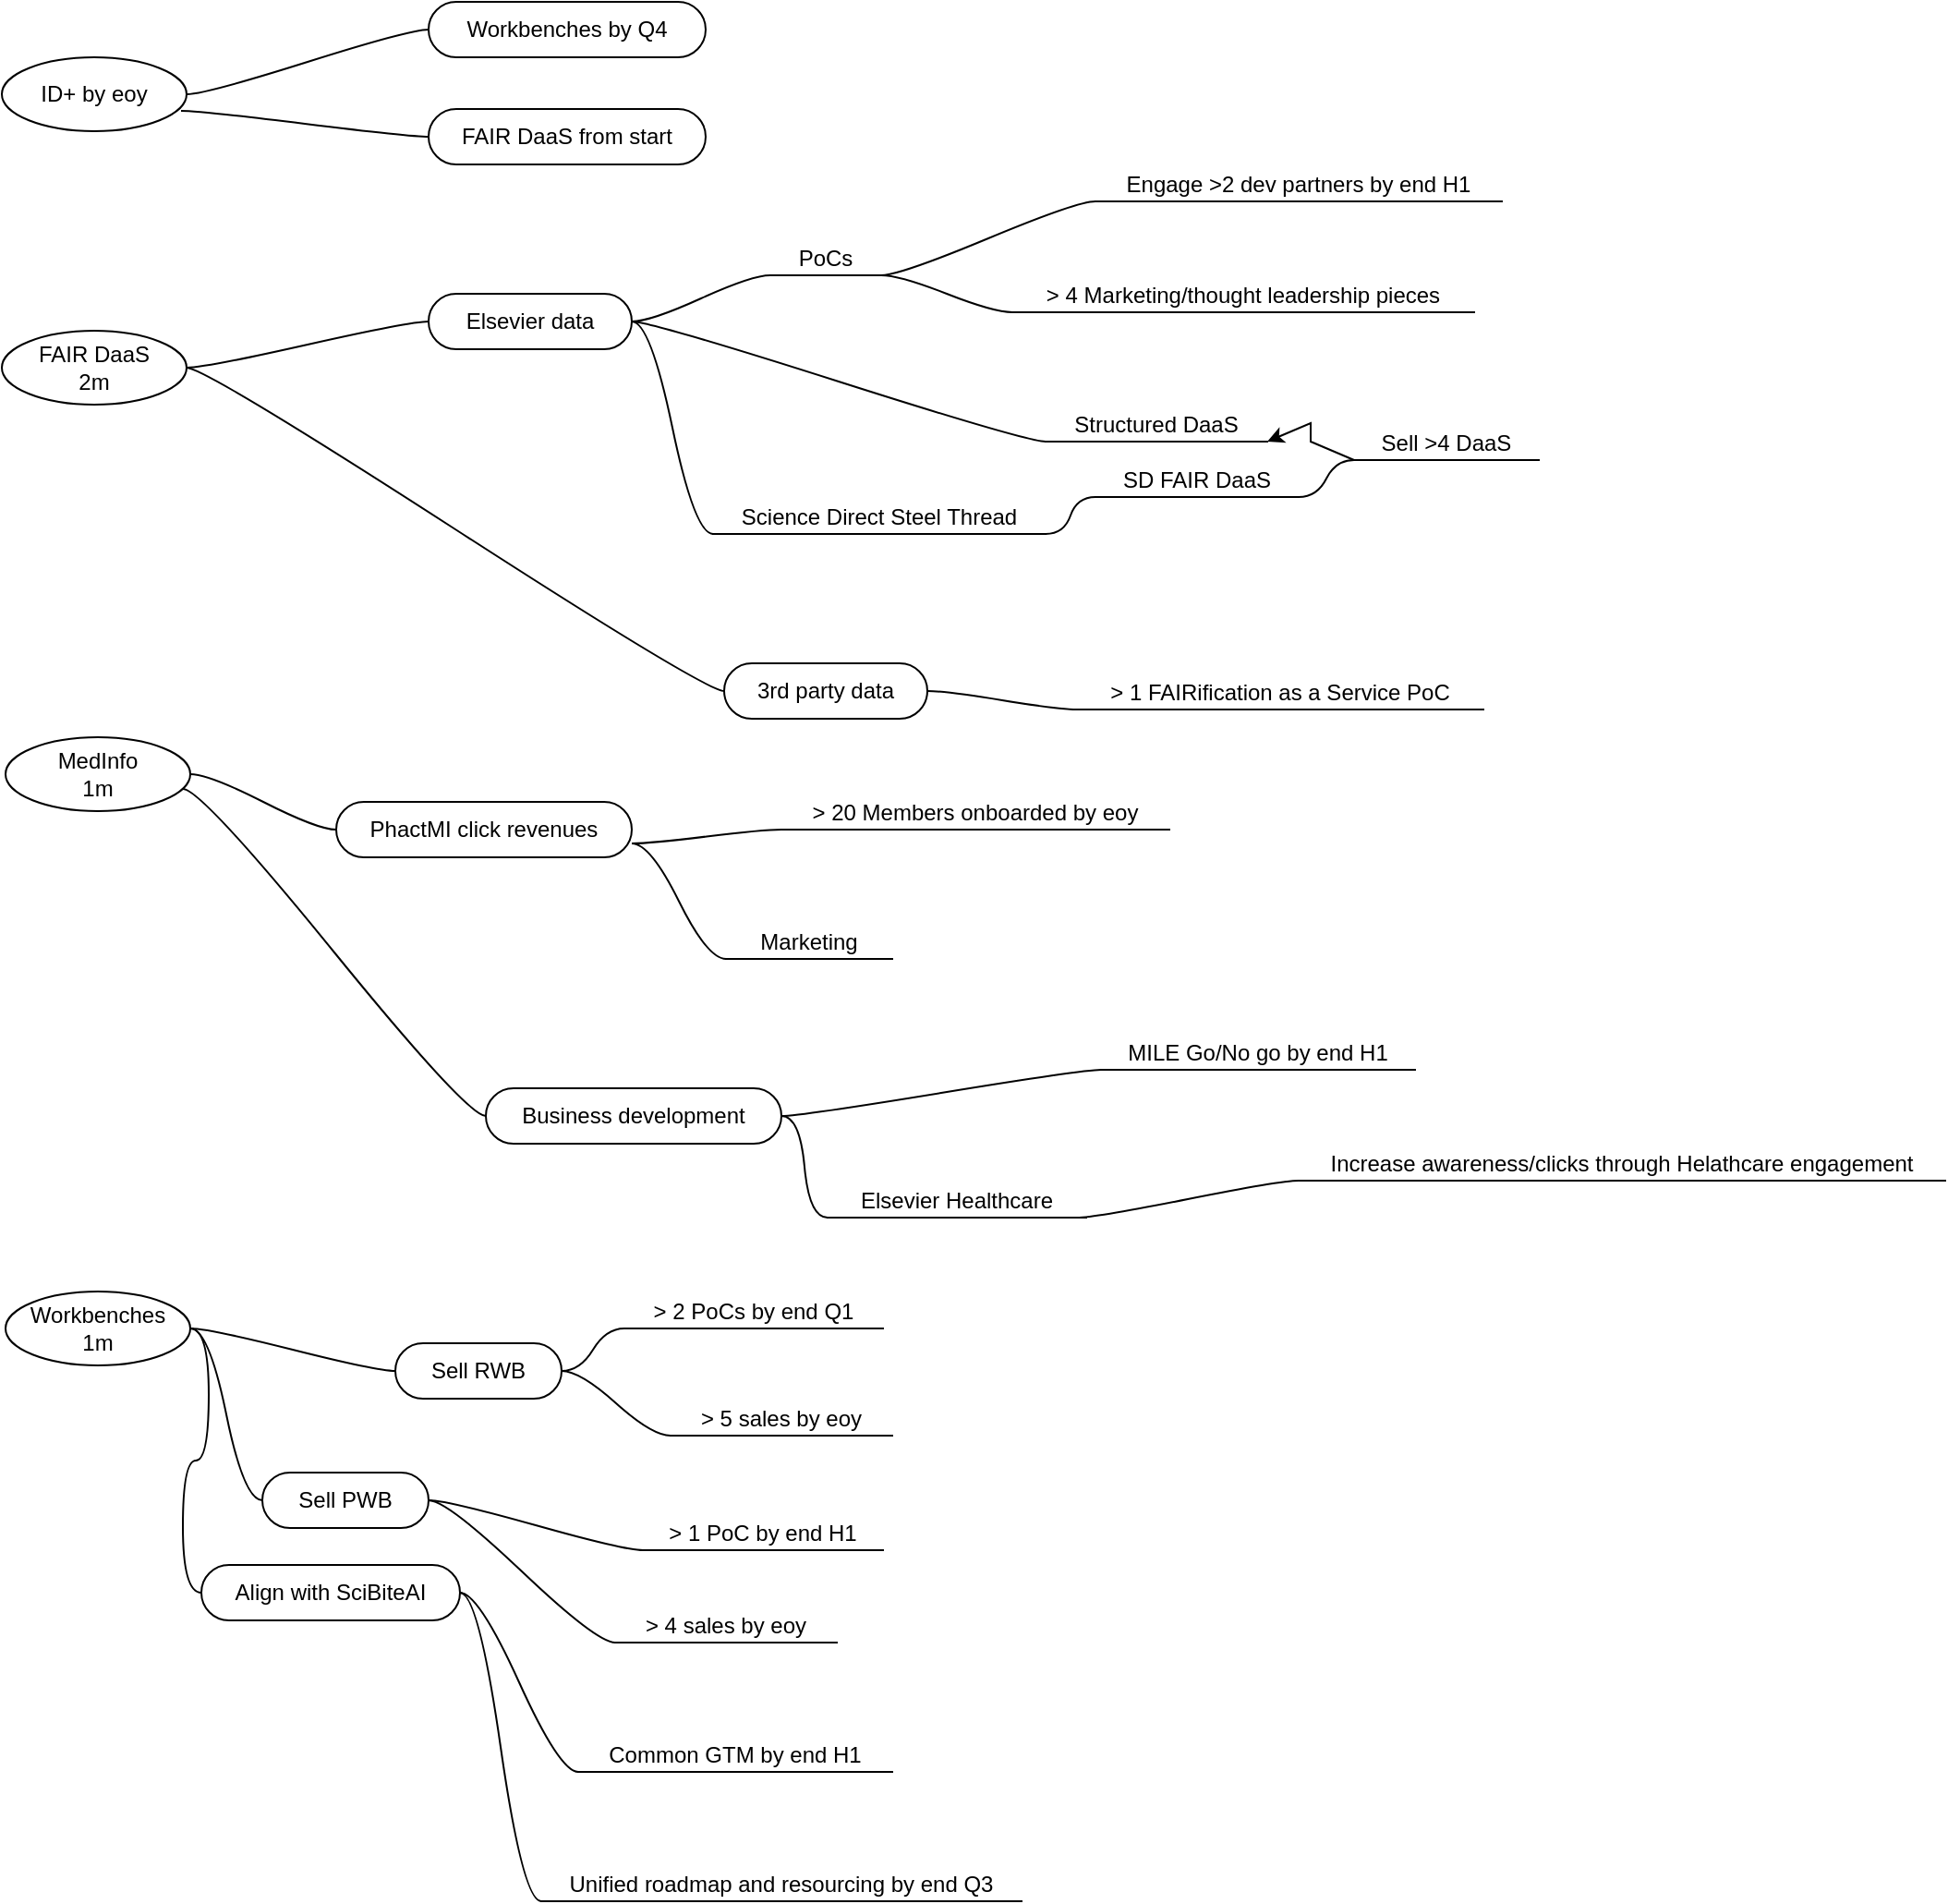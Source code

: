 <mxfile version="14.0.1" type="github">
  <diagram name="Page-1" id="9c096ad6-e400-ecc8-3e38-643d2caac077">
    <mxGraphModel dx="1688" dy="996" grid="1" gridSize="10" guides="1" tooltips="1" connect="1" arrows="1" fold="1" page="1" pageScale="1.5" pageWidth="1169" pageHeight="826" background="#ffffff" math="0" shadow="0">
      <root>
        <mxCell id="0" style=";html=1;" />
        <mxCell id="1" style=";html=1;" parent="0" />
        <mxCell id="VNJ8gfQmrt9jjYB3RItG-12" value="ID+ by eoy" style="ellipse;whiteSpace=wrap;html=1;align=center;newEdgeStyle={&quot;edgeStyle&quot;:&quot;entityRelationEdgeStyle&quot;,&quot;startArrow&quot;:&quot;none&quot;,&quot;endArrow&quot;:&quot;none&quot;,&quot;segment&quot;:10,&quot;curved&quot;:1};treeFolding=1;treeMoving=1;" vertex="1" parent="1">
          <mxGeometry x="128" y="72" width="100" height="40" as="geometry" />
        </mxCell>
        <mxCell id="VNJ8gfQmrt9jjYB3RItG-13" value="FAIR DaaS&lt;br&gt;2m" style="ellipse;whiteSpace=wrap;html=1;align=center;newEdgeStyle={&quot;edgeStyle&quot;:&quot;entityRelationEdgeStyle&quot;,&quot;startArrow&quot;:&quot;none&quot;,&quot;endArrow&quot;:&quot;none&quot;,&quot;segment&quot;:10,&quot;curved&quot;:1};treeFolding=1;treeMoving=1;" vertex="1" parent="1">
          <mxGeometry x="128" y="220" width="100" height="40" as="geometry" />
        </mxCell>
        <mxCell id="VNJ8gfQmrt9jjYB3RItG-14" value="MedInfo&lt;br&gt;1m" style="ellipse;whiteSpace=wrap;html=1;align=center;newEdgeStyle={&quot;edgeStyle&quot;:&quot;entityRelationEdgeStyle&quot;,&quot;startArrow&quot;:&quot;none&quot;,&quot;endArrow&quot;:&quot;none&quot;,&quot;segment&quot;:10,&quot;curved&quot;:1};treeFolding=1;treeMoving=1;" vertex="1" parent="1">
          <mxGeometry x="130" y="440" width="100" height="40" as="geometry" />
        </mxCell>
        <mxCell id="VNJ8gfQmrt9jjYB3RItG-15" value="Workbenches&lt;br&gt;1m" style="ellipse;whiteSpace=wrap;html=1;align=center;newEdgeStyle={&quot;edgeStyle&quot;:&quot;entityRelationEdgeStyle&quot;,&quot;startArrow&quot;:&quot;none&quot;,&quot;endArrow&quot;:&quot;none&quot;,&quot;segment&quot;:10,&quot;curved&quot;:1};treeFolding=1;treeMoving=1;" vertex="1" parent="1">
          <mxGeometry x="130" y="740" width="100" height="40" as="geometry" />
        </mxCell>
        <mxCell id="VNJ8gfQmrt9jjYB3RItG-16" style="edgeStyle=orthogonalEdgeStyle;rounded=0;orthogonalLoop=1;jettySize=auto;html=1;exitX=0.5;exitY=1;exitDx=0;exitDy=0;" edge="1" parent="1" source="VNJ8gfQmrt9jjYB3RItG-12" target="VNJ8gfQmrt9jjYB3RItG-12">
          <mxGeometry relative="1" as="geometry" />
        </mxCell>
        <mxCell id="VNJ8gfQmrt9jjYB3RItG-18" value="Workbenches by Q4" style="whiteSpace=wrap;html=1;rounded=1;arcSize=50;align=center;verticalAlign=middle;strokeWidth=1;autosize=1;spacing=4;treeFolding=1;treeMoving=1;newEdgeStyle={&quot;edgeStyle&quot;:&quot;entityRelationEdgeStyle&quot;,&quot;startArrow&quot;:&quot;none&quot;,&quot;endArrow&quot;:&quot;none&quot;,&quot;segment&quot;:10,&quot;curved&quot;:1};" vertex="1" parent="1">
          <mxGeometry x="359" y="42" width="150" height="30" as="geometry" />
        </mxCell>
        <mxCell id="VNJ8gfQmrt9jjYB3RItG-19" value="" style="edgeStyle=entityRelationEdgeStyle;startArrow=none;endArrow=none;segment=10;curved=1;" edge="1" target="VNJ8gfQmrt9jjYB3RItG-18" parent="1">
          <mxGeometry relative="1" as="geometry">
            <mxPoint x="228" y="92" as="sourcePoint" />
          </mxGeometry>
        </mxCell>
        <mxCell id="VNJ8gfQmrt9jjYB3RItG-20" value="FAIR DaaS from start" style="whiteSpace=wrap;html=1;rounded=1;arcSize=50;align=center;verticalAlign=middle;strokeWidth=1;autosize=1;spacing=4;treeFolding=1;treeMoving=1;newEdgeStyle={&quot;edgeStyle&quot;:&quot;entityRelationEdgeStyle&quot;,&quot;startArrow&quot;:&quot;none&quot;,&quot;endArrow&quot;:&quot;none&quot;,&quot;segment&quot;:10,&quot;curved&quot;:1};" vertex="1" parent="1">
          <mxGeometry x="359" y="100" width="150" height="30" as="geometry" />
        </mxCell>
        <mxCell id="VNJ8gfQmrt9jjYB3RItG-21" value="" style="edgeStyle=entityRelationEdgeStyle;startArrow=none;endArrow=none;segment=10;curved=1;exitX=0.97;exitY=0.725;exitDx=0;exitDy=0;exitPerimeter=0;" edge="1" target="VNJ8gfQmrt9jjYB3RItG-20" parent="1" source="VNJ8gfQmrt9jjYB3RItG-12">
          <mxGeometry relative="1" as="geometry">
            <mxPoint x="218" y="142" as="sourcePoint" />
          </mxGeometry>
        </mxCell>
        <mxCell id="VNJ8gfQmrt9jjYB3RItG-22" value="Elsevier data" style="whiteSpace=wrap;html=1;rounded=1;arcSize=50;align=center;verticalAlign=middle;strokeWidth=1;autosize=1;spacing=4;treeFolding=1;treeMoving=1;newEdgeStyle={&quot;edgeStyle&quot;:&quot;entityRelationEdgeStyle&quot;,&quot;startArrow&quot;:&quot;none&quot;,&quot;endArrow&quot;:&quot;none&quot;,&quot;segment&quot;:10,&quot;curved&quot;:1};" vertex="1" parent="1">
          <mxGeometry x="359" y="200" width="110" height="30" as="geometry" />
        </mxCell>
        <mxCell id="VNJ8gfQmrt9jjYB3RItG-23" value="" style="edgeStyle=entityRelationEdgeStyle;startArrow=none;endArrow=none;segment=10;curved=1;entryX=0;entryY=0.5;entryDx=0;entryDy=0;exitX=1;exitY=0.5;exitDx=0;exitDy=0;" edge="1" target="VNJ8gfQmrt9jjYB3RItG-22" parent="1" source="VNJ8gfQmrt9jjYB3RItG-13">
          <mxGeometry relative="1" as="geometry">
            <mxPoint x="230" y="340" as="sourcePoint" />
          </mxGeometry>
        </mxCell>
        <mxCell id="VNJ8gfQmrt9jjYB3RItG-24" value="PoCs" style="whiteSpace=wrap;html=1;shape=partialRectangle;top=0;left=0;bottom=1;right=0;points=[[0,1],[1,1]];fillColor=none;align=center;verticalAlign=bottom;routingCenterY=0.5;snapToPoint=1;recursiveResize=0;autosize=1;treeFolding=1;treeMoving=1;newEdgeStyle={&quot;edgeStyle&quot;:&quot;entityRelationEdgeStyle&quot;,&quot;startArrow&quot;:&quot;none&quot;,&quot;endArrow&quot;:&quot;none&quot;,&quot;segment&quot;:10,&quot;curved&quot;:1};" vertex="1" parent="1">
          <mxGeometry x="544" y="170" width="60" height="20" as="geometry" />
        </mxCell>
        <mxCell id="VNJ8gfQmrt9jjYB3RItG-25" value="" style="edgeStyle=entityRelationEdgeStyle;startArrow=none;endArrow=none;segment=10;curved=1;exitX=1;exitY=0.5;exitDx=0;exitDy=0;" edge="1" target="VNJ8gfQmrt9jjYB3RItG-24" parent="1" source="VNJ8gfQmrt9jjYB3RItG-22">
          <mxGeometry relative="1" as="geometry">
            <mxPoint x="490" y="310" as="sourcePoint" />
          </mxGeometry>
        </mxCell>
        <mxCell id="VNJ8gfQmrt9jjYB3RItG-26" value="Structured DaaS" style="whiteSpace=wrap;html=1;shape=partialRectangle;top=0;left=0;bottom=1;right=0;points=[[0,1],[1,1]];fillColor=none;align=center;verticalAlign=bottom;routingCenterY=0.5;snapToPoint=1;recursiveResize=0;autosize=1;treeFolding=1;treeMoving=1;newEdgeStyle={&quot;edgeStyle&quot;:&quot;entityRelationEdgeStyle&quot;,&quot;startArrow&quot;:&quot;none&quot;,&quot;endArrow&quot;:&quot;none&quot;,&quot;segment&quot;:10,&quot;curved&quot;:1};" vertex="1" parent="1">
          <mxGeometry x="693" y="260" width="120" height="20" as="geometry" />
        </mxCell>
        <mxCell id="VNJ8gfQmrt9jjYB3RItG-27" value="" style="edgeStyle=entityRelationEdgeStyle;startArrow=none;endArrow=none;segment=10;curved=1;exitX=1;exitY=0.5;exitDx=0;exitDy=0;" edge="1" target="VNJ8gfQmrt9jjYB3RItG-26" parent="1" source="VNJ8gfQmrt9jjYB3RItG-22">
          <mxGeometry relative="1" as="geometry">
            <mxPoint x="210" y="130.5" as="sourcePoint" />
          </mxGeometry>
        </mxCell>
        <mxCell id="VNJ8gfQmrt9jjYB3RItG-28" value="Science Direct Steel Thread" style="whiteSpace=wrap;html=1;shape=partialRectangle;top=0;left=0;bottom=1;right=0;points=[[0,1],[1,1]];fillColor=none;align=center;verticalAlign=bottom;routingCenterY=0.5;snapToPoint=1;recursiveResize=0;autosize=1;treeFolding=1;treeMoving=1;newEdgeStyle={&quot;edgeStyle&quot;:&quot;entityRelationEdgeStyle&quot;,&quot;startArrow&quot;:&quot;none&quot;,&quot;endArrow&quot;:&quot;none&quot;,&quot;segment&quot;:10,&quot;curved&quot;:1};" vertex="1" parent="1">
          <mxGeometry x="513" y="310" width="180" height="20" as="geometry" />
        </mxCell>
        <mxCell id="VNJ8gfQmrt9jjYB3RItG-29" value="" style="edgeStyle=entityRelationEdgeStyle;startArrow=none;endArrow=none;segment=10;curved=1;exitX=1;exitY=0.5;exitDx=0;exitDy=0;" edge="1" target="VNJ8gfQmrt9jjYB3RItG-28" parent="1" source="VNJ8gfQmrt9jjYB3RItG-22">
          <mxGeometry relative="1" as="geometry">
            <mxPoint x="750" y="570" as="sourcePoint" />
          </mxGeometry>
        </mxCell>
        <mxCell id="VNJ8gfQmrt9jjYB3RItG-30" value="SD FAIR DaaS" style="whiteSpace=wrap;html=1;shape=partialRectangle;top=0;left=0;bottom=1;right=0;points=[[0,1],[1,1]];fillColor=none;align=center;verticalAlign=bottom;routingCenterY=0.5;snapToPoint=1;recursiveResize=0;autosize=1;treeFolding=1;treeMoving=1;newEdgeStyle={&quot;edgeStyle&quot;:&quot;entityRelationEdgeStyle&quot;,&quot;startArrow&quot;:&quot;none&quot;,&quot;endArrow&quot;:&quot;none&quot;,&quot;segment&quot;:10,&quot;curved&quot;:1};" vertex="1" parent="1">
          <mxGeometry x="720" y="290" width="110" height="20" as="geometry" />
        </mxCell>
        <mxCell id="VNJ8gfQmrt9jjYB3RItG-31" value="" style="edgeStyle=entityRelationEdgeStyle;startArrow=none;endArrow=none;segment=10;curved=1;exitX=1;exitY=1;exitDx=0;exitDy=0;" edge="1" target="VNJ8gfQmrt9jjYB3RItG-30" parent="1" source="VNJ8gfQmrt9jjYB3RItG-28">
          <mxGeometry relative="1" as="geometry">
            <mxPoint x="750" y="540" as="sourcePoint" />
          </mxGeometry>
        </mxCell>
        <mxCell id="VNJ8gfQmrt9jjYB3RItG-34" value="3rd party data" style="whiteSpace=wrap;html=1;rounded=1;arcSize=50;align=center;verticalAlign=middle;strokeWidth=1;autosize=1;spacing=4;treeFolding=1;treeMoving=1;newEdgeStyle={&quot;edgeStyle&quot;:&quot;entityRelationEdgeStyle&quot;,&quot;startArrow&quot;:&quot;none&quot;,&quot;endArrow&quot;:&quot;none&quot;,&quot;segment&quot;:10,&quot;curved&quot;:1};" vertex="1" parent="1">
          <mxGeometry x="519" y="400" width="110" height="30" as="geometry" />
        </mxCell>
        <mxCell id="VNJ8gfQmrt9jjYB3RItG-35" value="" style="edgeStyle=entityRelationEdgeStyle;startArrow=none;endArrow=none;segment=10;curved=1;exitX=1;exitY=0.5;exitDx=0;exitDy=0;" edge="1" target="VNJ8gfQmrt9jjYB3RItG-34" parent="1" source="VNJ8gfQmrt9jjYB3RItG-13">
          <mxGeometry relative="1" as="geometry">
            <mxPoint x="172" y="450" as="sourcePoint" />
          </mxGeometry>
        </mxCell>
        <mxCell id="VNJ8gfQmrt9jjYB3RItG-36" value="PhactMI click revenues" style="whiteSpace=wrap;html=1;rounded=1;arcSize=50;align=center;verticalAlign=middle;strokeWidth=1;autosize=1;spacing=4;treeFolding=1;treeMoving=1;newEdgeStyle={&quot;edgeStyle&quot;:&quot;entityRelationEdgeStyle&quot;,&quot;startArrow&quot;:&quot;none&quot;,&quot;endArrow&quot;:&quot;none&quot;,&quot;segment&quot;:10,&quot;curved&quot;:1};" vertex="1" parent="1">
          <mxGeometry x="309" y="475" width="160" height="30" as="geometry" />
        </mxCell>
        <mxCell id="VNJ8gfQmrt9jjYB3RItG-37" value="" style="edgeStyle=entityRelationEdgeStyle;startArrow=none;endArrow=none;segment=10;curved=1;exitX=1;exitY=0.5;exitDx=0;exitDy=0;" edge="1" target="VNJ8gfQmrt9jjYB3RItG-36" parent="1" source="VNJ8gfQmrt9jjYB3RItG-14">
          <mxGeometry relative="1" as="geometry">
            <mxPoint x="760" y="510" as="sourcePoint" />
          </mxGeometry>
        </mxCell>
        <mxCell id="VNJ8gfQmrt9jjYB3RItG-39" value="Elsevier Healthcare" style="whiteSpace=wrap;html=1;shape=partialRectangle;top=0;left=0;bottom=1;right=0;points=[[0,1],[1,1]];fillColor=none;align=center;verticalAlign=bottom;routingCenterY=0.5;snapToPoint=1;recursiveResize=0;autosize=1;treeFolding=1;treeMoving=1;newEdgeStyle={&quot;edgeStyle&quot;:&quot;entityRelationEdgeStyle&quot;,&quot;startArrow&quot;:&quot;none&quot;,&quot;endArrow&quot;:&quot;none&quot;,&quot;segment&quot;:10,&quot;curved&quot;:1};" vertex="1" parent="1">
          <mxGeometry x="575" y="680" width="140" height="20" as="geometry" />
        </mxCell>
        <mxCell id="VNJ8gfQmrt9jjYB3RItG-40" value="" style="edgeStyle=entityRelationEdgeStyle;startArrow=none;endArrow=none;segment=10;curved=1;exitX=1;exitY=0.5;exitDx=0;exitDy=0;" edge="1" target="VNJ8gfQmrt9jjYB3RItG-39" parent="1" source="VNJ8gfQmrt9jjYB3RItG-45">
          <mxGeometry relative="1" as="geometry">
            <mxPoint x="740" y="500" as="sourcePoint" />
          </mxGeometry>
        </mxCell>
        <mxCell id="VNJ8gfQmrt9jjYB3RItG-41" value="&amp;gt; 20 Members onboarded by eoy" style="whiteSpace=wrap;html=1;shape=partialRectangle;top=0;left=0;bottom=1;right=0;points=[[0,1],[1,1]];fillColor=none;align=center;verticalAlign=bottom;routingCenterY=0.5;snapToPoint=1;recursiveResize=0;autosize=1;treeFolding=1;treeMoving=1;newEdgeStyle={&quot;edgeStyle&quot;:&quot;entityRelationEdgeStyle&quot;,&quot;startArrow&quot;:&quot;none&quot;,&quot;endArrow&quot;:&quot;none&quot;,&quot;segment&quot;:10,&quot;curved&quot;:1};" vertex="1" parent="1">
          <mxGeometry x="550" y="470" width="210" height="20" as="geometry" />
        </mxCell>
        <mxCell id="VNJ8gfQmrt9jjYB3RItG-42" value="" style="edgeStyle=entityRelationEdgeStyle;startArrow=none;endArrow=none;segment=10;curved=1;exitX=1;exitY=0.75;exitDx=0;exitDy=0;" edge="1" target="VNJ8gfQmrt9jjYB3RItG-41" parent="1" source="VNJ8gfQmrt9jjYB3RItG-36">
          <mxGeometry relative="1" as="geometry">
            <mxPoint x="450" y="640" as="sourcePoint" />
          </mxGeometry>
        </mxCell>
        <mxCell id="VNJ8gfQmrt9jjYB3RItG-43" value="Marketing" style="whiteSpace=wrap;html=1;shape=partialRectangle;top=0;left=0;bottom=1;right=0;points=[[0,1],[1,1]];fillColor=none;align=center;verticalAlign=bottom;routingCenterY=0.5;snapToPoint=1;recursiveResize=0;autosize=1;treeFolding=1;treeMoving=1;newEdgeStyle={&quot;edgeStyle&quot;:&quot;entityRelationEdgeStyle&quot;,&quot;startArrow&quot;:&quot;none&quot;,&quot;endArrow&quot;:&quot;none&quot;,&quot;segment&quot;:10,&quot;curved&quot;:1};" vertex="1" parent="1">
          <mxGeometry x="520" y="540" width="90" height="20" as="geometry" />
        </mxCell>
        <mxCell id="VNJ8gfQmrt9jjYB3RItG-44" value="" style="edgeStyle=entityRelationEdgeStyle;startArrow=none;endArrow=none;segment=10;curved=1;exitX=1;exitY=0.75;exitDx=0;exitDy=0;" edge="1" target="VNJ8gfQmrt9jjYB3RItG-43" parent="1" source="VNJ8gfQmrt9jjYB3RItG-36">
          <mxGeometry relative="1" as="geometry">
            <mxPoint x="386" y="620" as="sourcePoint" />
          </mxGeometry>
        </mxCell>
        <mxCell id="VNJ8gfQmrt9jjYB3RItG-45" value="Business development" style="whiteSpace=wrap;html=1;rounded=1;arcSize=50;align=center;verticalAlign=middle;strokeWidth=1;autosize=1;spacing=4;treeFolding=1;treeMoving=1;newEdgeStyle={&quot;edgeStyle&quot;:&quot;entityRelationEdgeStyle&quot;,&quot;startArrow&quot;:&quot;none&quot;,&quot;endArrow&quot;:&quot;none&quot;,&quot;segment&quot;:10,&quot;curved&quot;:1};" vertex="1" parent="1">
          <mxGeometry x="390" y="630" width="160" height="30" as="geometry" />
        </mxCell>
        <mxCell id="VNJ8gfQmrt9jjYB3RItG-46" value="" style="edgeStyle=entityRelationEdgeStyle;startArrow=none;endArrow=none;segment=10;curved=1;exitX=0.96;exitY=0.7;exitDx=0;exitDy=0;exitPerimeter=0;" edge="1" target="VNJ8gfQmrt9jjYB3RItG-45" parent="1" source="VNJ8gfQmrt9jjYB3RItG-14">
          <mxGeometry relative="1" as="geometry">
            <mxPoint x="80" y="710" as="sourcePoint" />
          </mxGeometry>
        </mxCell>
        <mxCell id="VNJ8gfQmrt9jjYB3RItG-47" value="MILE Go/No go by end H1" style="whiteSpace=wrap;html=1;shape=partialRectangle;top=0;left=0;bottom=1;right=0;points=[[0,1],[1,1]];fillColor=none;align=center;verticalAlign=bottom;routingCenterY=0.5;snapToPoint=1;recursiveResize=0;autosize=1;treeFolding=1;treeMoving=1;newEdgeStyle={&quot;edgeStyle&quot;:&quot;entityRelationEdgeStyle&quot;,&quot;startArrow&quot;:&quot;none&quot;,&quot;endArrow&quot;:&quot;none&quot;,&quot;segment&quot;:10,&quot;curved&quot;:1};" vertex="1" parent="1">
          <mxGeometry x="723" y="600" width="170" height="20" as="geometry" />
        </mxCell>
        <mxCell id="VNJ8gfQmrt9jjYB3RItG-48" value="" style="edgeStyle=entityRelationEdgeStyle;startArrow=none;endArrow=none;segment=10;curved=1;" edge="1" target="VNJ8gfQmrt9jjYB3RItG-47" parent="1" source="VNJ8gfQmrt9jjYB3RItG-45">
          <mxGeometry relative="1" as="geometry">
            <mxPoint x="740" y="480" as="sourcePoint" />
          </mxGeometry>
        </mxCell>
        <mxCell id="VNJ8gfQmrt9jjYB3RItG-50" value="Sell RWB" style="whiteSpace=wrap;html=1;rounded=1;arcSize=50;align=center;verticalAlign=middle;strokeWidth=1;autosize=1;spacing=4;treeFolding=1;treeMoving=1;newEdgeStyle={&quot;edgeStyle&quot;:&quot;entityRelationEdgeStyle&quot;,&quot;startArrow&quot;:&quot;none&quot;,&quot;endArrow&quot;:&quot;none&quot;,&quot;segment&quot;:10,&quot;curved&quot;:1};" vertex="1" parent="1">
          <mxGeometry x="341" y="768" width="90" height="30" as="geometry" />
        </mxCell>
        <mxCell id="VNJ8gfQmrt9jjYB3RItG-51" value="" style="edgeStyle=entityRelationEdgeStyle;startArrow=none;endArrow=none;segment=10;curved=1;exitX=1;exitY=0.5;exitDx=0;exitDy=0;" edge="1" target="VNJ8gfQmrt9jjYB3RItG-50" parent="1" source="VNJ8gfQmrt9jjYB3RItG-15">
          <mxGeometry relative="1" as="geometry">
            <mxPoint x="310" y="810" as="sourcePoint" />
          </mxGeometry>
        </mxCell>
        <mxCell id="VNJ8gfQmrt9jjYB3RItG-52" value="Sell PWB" style="whiteSpace=wrap;html=1;rounded=1;arcSize=50;align=center;verticalAlign=middle;strokeWidth=1;autosize=1;spacing=4;treeFolding=1;treeMoving=1;newEdgeStyle={&quot;edgeStyle&quot;:&quot;entityRelationEdgeStyle&quot;,&quot;startArrow&quot;:&quot;none&quot;,&quot;endArrow&quot;:&quot;none&quot;,&quot;segment&quot;:10,&quot;curved&quot;:1};" vertex="1" parent="1">
          <mxGeometry x="269" y="838" width="90" height="30" as="geometry" />
        </mxCell>
        <mxCell id="VNJ8gfQmrt9jjYB3RItG-53" value="" style="edgeStyle=entityRelationEdgeStyle;startArrow=none;endArrow=none;segment=10;curved=1;" edge="1" target="VNJ8gfQmrt9jjYB3RItG-52" parent="1">
          <mxGeometry relative="1" as="geometry">
            <mxPoint x="230" y="760" as="sourcePoint" />
          </mxGeometry>
        </mxCell>
        <mxCell id="VNJ8gfQmrt9jjYB3RItG-56" value="Engage &amp;gt;2 dev partners by end H1" style="whiteSpace=wrap;html=1;shape=partialRectangle;top=0;left=0;bottom=1;right=0;points=[[0,1],[1,1]];fillColor=none;align=center;verticalAlign=bottom;routingCenterY=0.5;snapToPoint=1;recursiveResize=0;autosize=1;treeFolding=1;treeMoving=1;newEdgeStyle={&quot;edgeStyle&quot;:&quot;entityRelationEdgeStyle&quot;,&quot;startArrow&quot;:&quot;none&quot;,&quot;endArrow&quot;:&quot;none&quot;,&quot;segment&quot;:10,&quot;curved&quot;:1};" vertex="1" parent="1">
          <mxGeometry x="720" y="130" width="220" height="20" as="geometry" />
        </mxCell>
        <mxCell id="VNJ8gfQmrt9jjYB3RItG-57" value="" style="edgeStyle=entityRelationEdgeStyle;startArrow=none;endArrow=none;segment=10;curved=1;exitX=1;exitY=1;exitDx=0;exitDy=0;" edge="1" target="VNJ8gfQmrt9jjYB3RItG-56" parent="1" source="VNJ8gfQmrt9jjYB3RItG-24">
          <mxGeometry relative="1" as="geometry">
            <mxPoint x="633" y="190" as="sourcePoint" />
          </mxGeometry>
        </mxCell>
        <mxCell id="VNJ8gfQmrt9jjYB3RItG-58" value="&amp;gt; 4 Marketing/thought leadership pieces" style="whiteSpace=wrap;html=1;shape=partialRectangle;top=0;left=0;bottom=1;right=0;points=[[0,1],[1,1]];fillColor=none;align=center;verticalAlign=bottom;routingCenterY=0.5;snapToPoint=1;recursiveResize=0;autosize=1;treeFolding=1;treeMoving=1;newEdgeStyle={&quot;edgeStyle&quot;:&quot;entityRelationEdgeStyle&quot;,&quot;startArrow&quot;:&quot;none&quot;,&quot;endArrow&quot;:&quot;none&quot;,&quot;segment&quot;:10,&quot;curved&quot;:1};" vertex="1" parent="1">
          <mxGeometry x="675" y="190" width="250" height="20" as="geometry" />
        </mxCell>
        <mxCell id="VNJ8gfQmrt9jjYB3RItG-59" value="" style="edgeStyle=entityRelationEdgeStyle;startArrow=none;endArrow=none;segment=10;curved=1;exitX=1;exitY=1;exitDx=0;exitDy=0;" edge="1" target="VNJ8gfQmrt9jjYB3RItG-58" parent="1" source="VNJ8gfQmrt9jjYB3RItG-24">
          <mxGeometry relative="1" as="geometry">
            <mxPoint x="641" y="190" as="sourcePoint" />
          </mxGeometry>
        </mxCell>
        <mxCell id="VNJ8gfQmrt9jjYB3RItG-62" value="&amp;gt; 1 FAIRification as a Service PoC" style="whiteSpace=wrap;html=1;shape=partialRectangle;top=0;left=0;bottom=1;right=0;points=[[0,1],[1,1]];fillColor=none;align=center;verticalAlign=bottom;routingCenterY=0.5;snapToPoint=1;recursiveResize=0;autosize=1;treeFolding=1;treeMoving=1;newEdgeStyle={&quot;edgeStyle&quot;:&quot;entityRelationEdgeStyle&quot;,&quot;startArrow&quot;:&quot;none&quot;,&quot;endArrow&quot;:&quot;none&quot;,&quot;segment&quot;:10,&quot;curved&quot;:1};" vertex="1" parent="1">
          <mxGeometry x="710" y="405" width="220" height="20" as="geometry" />
        </mxCell>
        <mxCell id="VNJ8gfQmrt9jjYB3RItG-63" value="" style="edgeStyle=entityRelationEdgeStyle;startArrow=none;endArrow=none;segment=10;curved=1;exitX=1;exitY=0.5;exitDx=0;exitDy=0;" edge="1" target="VNJ8gfQmrt9jjYB3RItG-62" parent="1" source="VNJ8gfQmrt9jjYB3RItG-34">
          <mxGeometry relative="1" as="geometry">
            <mxPoint x="840" y="480" as="sourcePoint" />
          </mxGeometry>
        </mxCell>
        <mxCell id="VNJ8gfQmrt9jjYB3RItG-66" style="edgeStyle=orthogonalEdgeStyle;rounded=0;orthogonalLoop=1;jettySize=auto;html=1;" edge="1" parent="1" source="VNJ8gfQmrt9jjYB3RItG-64" target="VNJ8gfQmrt9jjYB3RItG-26">
          <mxGeometry relative="1" as="geometry" />
        </mxCell>
        <mxCell id="VNJ8gfQmrt9jjYB3RItG-64" value="Sell &amp;gt;4 DaaS" style="whiteSpace=wrap;html=1;shape=partialRectangle;top=0;left=0;bottom=1;right=0;points=[[0,1],[1,1]];fillColor=none;align=center;verticalAlign=bottom;routingCenterY=0.5;snapToPoint=1;recursiveResize=0;autosize=1;treeFolding=1;treeMoving=1;newEdgeStyle={&quot;edgeStyle&quot;:&quot;entityRelationEdgeStyle&quot;,&quot;startArrow&quot;:&quot;none&quot;,&quot;endArrow&quot;:&quot;none&quot;,&quot;segment&quot;:10,&quot;curved&quot;:1};" vertex="1" parent="1">
          <mxGeometry x="860" y="270" width="100" height="20" as="geometry" />
        </mxCell>
        <mxCell id="VNJ8gfQmrt9jjYB3RItG-65" value="" style="edgeStyle=entityRelationEdgeStyle;startArrow=none;endArrow=none;segment=10;curved=1;" edge="1" target="VNJ8gfQmrt9jjYB3RItG-64" parent="1">
          <mxGeometry relative="1" as="geometry">
            <mxPoint x="830" y="310" as="sourcePoint" />
          </mxGeometry>
        </mxCell>
        <mxCell id="VNJ8gfQmrt9jjYB3RItG-69" value="Increase awareness/clicks through Helathcare engagement" style="whiteSpace=wrap;html=1;shape=partialRectangle;top=0;left=0;bottom=1;right=0;points=[[0,1],[1,1]];fillColor=none;align=center;verticalAlign=bottom;routingCenterY=0.5;snapToPoint=1;recursiveResize=0;autosize=1;treeFolding=1;treeMoving=1;newEdgeStyle={&quot;edgeStyle&quot;:&quot;entityRelationEdgeStyle&quot;,&quot;startArrow&quot;:&quot;none&quot;,&quot;endArrow&quot;:&quot;none&quot;,&quot;segment&quot;:10,&quot;curved&quot;:1};" vertex="1" parent="1">
          <mxGeometry x="830" y="660" width="350" height="20" as="geometry" />
        </mxCell>
        <mxCell id="VNJ8gfQmrt9jjYB3RItG-70" value="" style="edgeStyle=entityRelationEdgeStyle;startArrow=none;endArrow=none;segment=10;curved=1;" edge="1" target="VNJ8gfQmrt9jjYB3RItG-69" parent="1">
          <mxGeometry relative="1" as="geometry">
            <mxPoint x="710" y="700" as="sourcePoint" />
          </mxGeometry>
        </mxCell>
        <mxCell id="VNJ8gfQmrt9jjYB3RItG-71" value="&amp;gt; 2 PoCs by end Q1" style="whiteSpace=wrap;html=1;shape=partialRectangle;top=0;left=0;bottom=1;right=0;points=[[0,1],[1,1]];fillColor=none;align=center;verticalAlign=bottom;routingCenterY=0.5;snapToPoint=1;recursiveResize=0;autosize=1;treeFolding=1;treeMoving=1;newEdgeStyle={&quot;edgeStyle&quot;:&quot;entityRelationEdgeStyle&quot;,&quot;startArrow&quot;:&quot;none&quot;,&quot;endArrow&quot;:&quot;none&quot;,&quot;segment&quot;:10,&quot;curved&quot;:1};" vertex="1" parent="1">
          <mxGeometry x="465" y="740" width="140" height="20" as="geometry" />
        </mxCell>
        <mxCell id="VNJ8gfQmrt9jjYB3RItG-72" value="" style="edgeStyle=entityRelationEdgeStyle;startArrow=none;endArrow=none;segment=10;curved=1;exitX=1;exitY=0.5;exitDx=0;exitDy=0;" edge="1" target="VNJ8gfQmrt9jjYB3RItG-71" parent="1" source="VNJ8gfQmrt9jjYB3RItG-50">
          <mxGeometry relative="1" as="geometry">
            <mxPoint x="455" y="780" as="sourcePoint" />
          </mxGeometry>
        </mxCell>
        <mxCell id="VNJ8gfQmrt9jjYB3RItG-73" value="&amp;gt; 5 sales by eoy" style="whiteSpace=wrap;html=1;shape=partialRectangle;top=0;left=0;bottom=1;right=0;points=[[0,1],[1,1]];fillColor=none;align=center;verticalAlign=bottom;routingCenterY=0.5;snapToPoint=1;recursiveResize=0;autosize=1;treeFolding=1;treeMoving=1;newEdgeStyle={&quot;edgeStyle&quot;:&quot;entityRelationEdgeStyle&quot;,&quot;startArrow&quot;:&quot;none&quot;,&quot;endArrow&quot;:&quot;none&quot;,&quot;segment&quot;:10,&quot;curved&quot;:1};" vertex="1" parent="1">
          <mxGeometry x="490" y="798" width="120" height="20" as="geometry" />
        </mxCell>
        <mxCell id="VNJ8gfQmrt9jjYB3RItG-74" value="" style="edgeStyle=entityRelationEdgeStyle;startArrow=none;endArrow=none;segment=10;curved=1;exitX=1;exitY=0.5;exitDx=0;exitDy=0;" edge="1" target="VNJ8gfQmrt9jjYB3RItG-73" parent="1" source="VNJ8gfQmrt9jjYB3RItG-50">
          <mxGeometry relative="1" as="geometry">
            <mxPoint x="740" y="700" as="sourcePoint" />
          </mxGeometry>
        </mxCell>
        <mxCell id="VNJ8gfQmrt9jjYB3RItG-75" value="&amp;gt; 1 PoC by end H1" style="whiteSpace=wrap;html=1;shape=partialRectangle;top=0;left=0;bottom=1;right=0;points=[[0,1],[1,1]];fillColor=none;align=center;verticalAlign=bottom;routingCenterY=0.5;snapToPoint=1;recursiveResize=0;autosize=1;treeFolding=1;treeMoving=1;newEdgeStyle={&quot;edgeStyle&quot;:&quot;entityRelationEdgeStyle&quot;,&quot;startArrow&quot;:&quot;none&quot;,&quot;endArrow&quot;:&quot;none&quot;,&quot;segment&quot;:10,&quot;curved&quot;:1};" vertex="1" parent="1">
          <mxGeometry x="475" y="860" width="130" height="20" as="geometry" />
        </mxCell>
        <mxCell id="VNJ8gfQmrt9jjYB3RItG-76" value="" style="edgeStyle=entityRelationEdgeStyle;startArrow=none;endArrow=none;segment=10;curved=1;exitX=1;exitY=0.5;exitDx=0;exitDy=0;" edge="1" target="VNJ8gfQmrt9jjYB3RItG-75" parent="1" source="VNJ8gfQmrt9jjYB3RItG-52">
          <mxGeometry relative="1" as="geometry">
            <mxPoint x="410" y="878" as="sourcePoint" />
          </mxGeometry>
        </mxCell>
        <mxCell id="VNJ8gfQmrt9jjYB3RItG-77" value="&amp;gt; 4 sales by eoy" style="whiteSpace=wrap;html=1;shape=partialRectangle;top=0;left=0;bottom=1;right=0;points=[[0,1],[1,1]];fillColor=none;align=center;verticalAlign=bottom;routingCenterY=0.5;snapToPoint=1;recursiveResize=0;autosize=1;treeFolding=1;treeMoving=1;newEdgeStyle={&quot;edgeStyle&quot;:&quot;entityRelationEdgeStyle&quot;,&quot;startArrow&quot;:&quot;none&quot;,&quot;endArrow&quot;:&quot;none&quot;,&quot;segment&quot;:10,&quot;curved&quot;:1};" vertex="1" parent="1">
          <mxGeometry x="460" y="910" width="120" height="20" as="geometry" />
        </mxCell>
        <mxCell id="VNJ8gfQmrt9jjYB3RItG-78" value="" style="edgeStyle=entityRelationEdgeStyle;startArrow=none;endArrow=none;segment=10;curved=1;exitX=1;exitY=0.5;exitDx=0;exitDy=0;" edge="1" target="VNJ8gfQmrt9jjYB3RItG-77" parent="1" source="VNJ8gfQmrt9jjYB3RItG-52">
          <mxGeometry relative="1" as="geometry">
            <mxPoint x="440" y="950" as="sourcePoint" />
          </mxGeometry>
        </mxCell>
        <mxCell id="VNJ8gfQmrt9jjYB3RItG-79" value="Common GTM by end H1" style="whiteSpace=wrap;html=1;shape=partialRectangle;top=0;left=0;bottom=1;right=0;points=[[0,1],[1,1]];fillColor=none;align=center;verticalAlign=bottom;routingCenterY=0.5;snapToPoint=1;recursiveResize=0;autosize=1;treeFolding=1;treeMoving=1;newEdgeStyle={&quot;edgeStyle&quot;:&quot;entityRelationEdgeStyle&quot;,&quot;startArrow&quot;:&quot;none&quot;,&quot;endArrow&quot;:&quot;none&quot;,&quot;segment&quot;:10,&quot;curved&quot;:1};" vertex="1" parent="1">
          <mxGeometry x="440" y="980" width="170" height="20" as="geometry" />
        </mxCell>
        <mxCell id="VNJ8gfQmrt9jjYB3RItG-80" value="" style="edgeStyle=entityRelationEdgeStyle;startArrow=none;endArrow=none;segment=10;curved=1;exitX=1;exitY=0.5;exitDx=0;exitDy=0;" edge="1" target="VNJ8gfQmrt9jjYB3RItG-79" parent="1" source="VNJ8gfQmrt9jjYB3RItG-82">
          <mxGeometry relative="1" as="geometry">
            <mxPoint x="870" y="868" as="sourcePoint" />
          </mxGeometry>
        </mxCell>
        <mxCell id="VNJ8gfQmrt9jjYB3RItG-82" value="Align with SciBiteAI" style="whiteSpace=wrap;html=1;rounded=1;arcSize=50;align=center;verticalAlign=middle;strokeWidth=1;autosize=1;spacing=4;treeFolding=1;treeMoving=1;newEdgeStyle={&quot;edgeStyle&quot;:&quot;entityRelationEdgeStyle&quot;,&quot;startArrow&quot;:&quot;none&quot;,&quot;endArrow&quot;:&quot;none&quot;,&quot;segment&quot;:10,&quot;curved&quot;:1};" vertex="1" parent="1">
          <mxGeometry x="236" y="888" width="140" height="30" as="geometry" />
        </mxCell>
        <mxCell id="VNJ8gfQmrt9jjYB3RItG-83" value="" style="edgeStyle=entityRelationEdgeStyle;startArrow=none;endArrow=none;segment=10;curved=1;exitX=1;exitY=0.5;exitDx=0;exitDy=0;" edge="1" target="VNJ8gfQmrt9jjYB3RItG-82" parent="1" source="VNJ8gfQmrt9jjYB3RItG-15">
          <mxGeometry relative="1" as="geometry">
            <mxPoint x="230" y="930" as="sourcePoint" />
          </mxGeometry>
        </mxCell>
        <mxCell id="VNJ8gfQmrt9jjYB3RItG-84" value="Unified roadmap and resourcing by end Q3" style="whiteSpace=wrap;html=1;shape=partialRectangle;top=0;left=0;bottom=1;right=0;points=[[0,1],[1,1]];fillColor=none;align=center;verticalAlign=bottom;routingCenterY=0.5;snapToPoint=1;recursiveResize=0;autosize=1;treeFolding=1;treeMoving=1;newEdgeStyle={&quot;edgeStyle&quot;:&quot;entityRelationEdgeStyle&quot;,&quot;startArrow&quot;:&quot;none&quot;,&quot;endArrow&quot;:&quot;none&quot;,&quot;segment&quot;:10,&quot;curved&quot;:1};" vertex="1" parent="1">
          <mxGeometry x="420" y="1050" width="260" height="20" as="geometry" />
        </mxCell>
        <mxCell id="VNJ8gfQmrt9jjYB3RItG-85" value="" style="edgeStyle=entityRelationEdgeStyle;startArrow=none;endArrow=none;segment=10;curved=1;exitX=1;exitY=0.5;exitDx=0;exitDy=0;" edge="1" target="VNJ8gfQmrt9jjYB3RItG-84" parent="1" source="VNJ8gfQmrt9jjYB3RItG-82">
          <mxGeometry relative="1" as="geometry">
            <mxPoint x="394" y="950" as="sourcePoint" />
          </mxGeometry>
        </mxCell>
      </root>
    </mxGraphModel>
  </diagram>
</mxfile>
